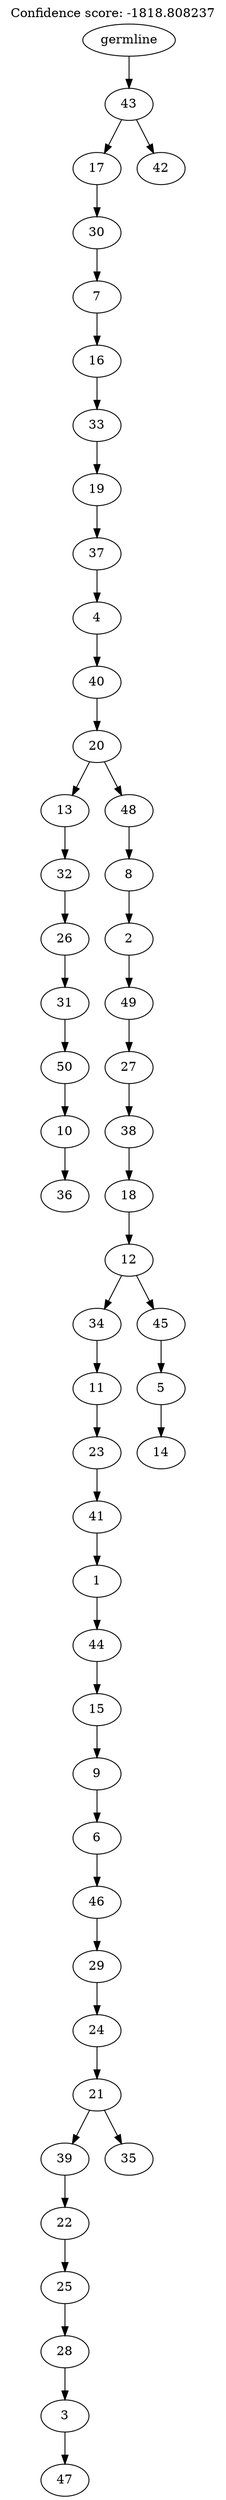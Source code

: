 digraph g {
	"49" -> "50";
	"50" [label="36"];
	"48" -> "49";
	"49" [label="10"];
	"47" -> "48";
	"48" [label="50"];
	"46" -> "47";
	"47" [label="31"];
	"45" -> "46";
	"46" [label="26"];
	"44" -> "45";
	"45" [label="32"];
	"41" -> "42";
	"42" [label="47"];
	"40" -> "41";
	"41" [label="3"];
	"39" -> "40";
	"40" [label="28"];
	"38" -> "39";
	"39" [label="25"];
	"37" -> "38";
	"38" [label="22"];
	"36" -> "37";
	"37" [label="39"];
	"36" -> "43";
	"43" [label="35"];
	"35" -> "36";
	"36" [label="21"];
	"34" -> "35";
	"35" [label="24"];
	"33" -> "34";
	"34" [label="29"];
	"32" -> "33";
	"33" [label="46"];
	"31" -> "32";
	"32" [label="6"];
	"30" -> "31";
	"31" [label="9"];
	"29" -> "30";
	"30" [label="15"];
	"28" -> "29";
	"29" [label="44"];
	"27" -> "28";
	"28" [label="1"];
	"26" -> "27";
	"27" [label="41"];
	"25" -> "26";
	"26" [label="23"];
	"24" -> "25";
	"25" [label="11"];
	"22" -> "23";
	"23" [label="14"];
	"21" -> "22";
	"22" [label="5"];
	"20" -> "21";
	"21" [label="45"];
	"20" -> "24";
	"24" [label="34"];
	"19" -> "20";
	"20" [label="12"];
	"18" -> "19";
	"19" [label="18"];
	"17" -> "18";
	"18" [label="38"];
	"16" -> "17";
	"17" [label="27"];
	"15" -> "16";
	"16" [label="49"];
	"14" -> "15";
	"15" [label="2"];
	"13" -> "14";
	"14" [label="8"];
	"12" -> "13";
	"13" [label="48"];
	"12" -> "44";
	"44" [label="13"];
	"11" -> "12";
	"12" [label="20"];
	"10" -> "11";
	"11" [label="40"];
	"9" -> "10";
	"10" [label="4"];
	"8" -> "9";
	"9" [label="37"];
	"7" -> "8";
	"8" [label="19"];
	"6" -> "7";
	"7" [label="33"];
	"5" -> "6";
	"6" [label="16"];
	"4" -> "5";
	"5" [label="7"];
	"3" -> "4";
	"4" [label="30"];
	"1" -> "2";
	"2" [label="42"];
	"1" -> "3";
	"3" [label="17"];
	"0" -> "1";
	"1" [label="43"];
	"0" [label="germline"];
	labelloc="t";
	label="Confidence score: -1818.808237";
}
